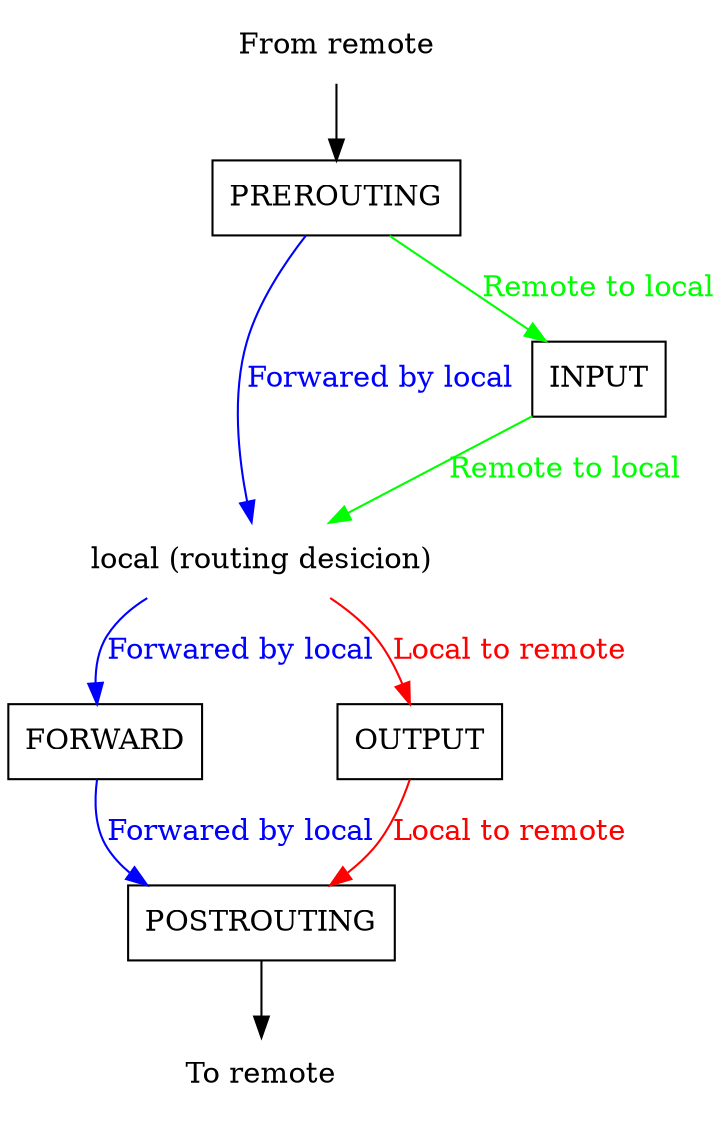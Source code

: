 digraph {
    node [shape=box];
    fr [shape=none, label="From remote"];
    tr [shape=none, label="To remote"];
    local [shape=none, label="local (routing desicion)"];
    preroute [label="PREROUTING"];
    input [label="INPUT"];
    forward [label="FORWARD"];
    output [label="OUTPUT"];
    postroute [label="POSTROUTING"];

    fr -> preroute;
    preroute -> local -> forward -> postroute [color=blue, label="Forwared by local", fontcolor=blue]
    preroute -> input -> local [color=green, label="Remote to local", fontcolor=green];
    local -> output -> postroute [color=red, label="Local to remote", fontcolor=red];
    postroute -> tr;
}
